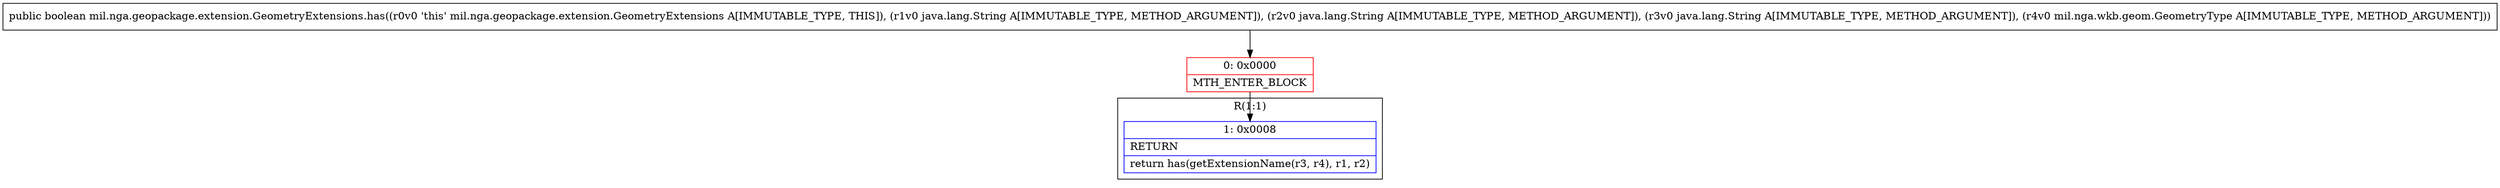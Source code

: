 digraph "CFG formil.nga.geopackage.extension.GeometryExtensions.has(Ljava\/lang\/String;Ljava\/lang\/String;Ljava\/lang\/String;Lmil\/nga\/wkb\/geom\/GeometryType;)Z" {
subgraph cluster_Region_1519746444 {
label = "R(1:1)";
node [shape=record,color=blue];
Node_1 [shape=record,label="{1\:\ 0x0008|RETURN\l|return has(getExtensionName(r3, r4), r1, r2)\l}"];
}
Node_0 [shape=record,color=red,label="{0\:\ 0x0000|MTH_ENTER_BLOCK\l}"];
MethodNode[shape=record,label="{public boolean mil.nga.geopackage.extension.GeometryExtensions.has((r0v0 'this' mil.nga.geopackage.extension.GeometryExtensions A[IMMUTABLE_TYPE, THIS]), (r1v0 java.lang.String A[IMMUTABLE_TYPE, METHOD_ARGUMENT]), (r2v0 java.lang.String A[IMMUTABLE_TYPE, METHOD_ARGUMENT]), (r3v0 java.lang.String A[IMMUTABLE_TYPE, METHOD_ARGUMENT]), (r4v0 mil.nga.wkb.geom.GeometryType A[IMMUTABLE_TYPE, METHOD_ARGUMENT])) }"];
MethodNode -> Node_0;
Node_0 -> Node_1;
}

